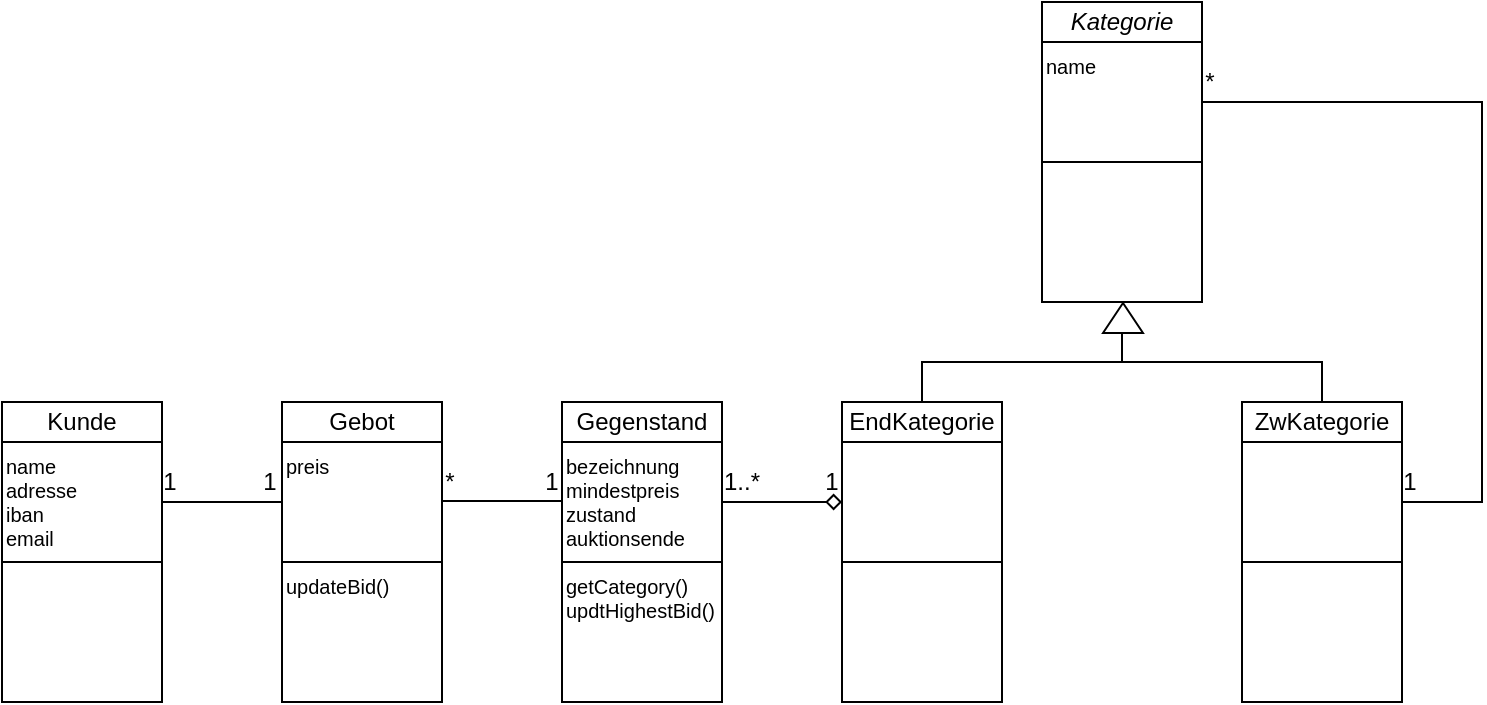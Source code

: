 <mxfile version="12.1.5" type="github" pages="1">
  <diagram id="f8FDwv2PGhkDMbGr4HIu" name="Page-1">
    <mxGraphModel dx="806" dy="515" grid="1" gridSize="10" guides="1" tooltips="1" connect="1" arrows="1" fold="1" page="1" pageScale="1" pageWidth="827" pageHeight="1169" math="0" shadow="0">
      <root>
        <mxCell id="0"/>
        <mxCell id="1" parent="0"/>
        <mxCell id="aZiavSXxZktiOjUCZPuj-4" value="Kategorie" style="rounded=0;whiteSpace=wrap;html=1;fontStyle=2" vertex="1" parent="1">
          <mxGeometry x="560" y="40" width="80" height="20" as="geometry"/>
        </mxCell>
        <mxCell id="aZiavSXxZktiOjUCZPuj-5" value="name" style="rounded=0;whiteSpace=wrap;html=1;fontSize=10;align=left;verticalAlign=top;" vertex="1" parent="1">
          <mxGeometry x="560" y="60" width="80" height="60" as="geometry"/>
        </mxCell>
        <mxCell id="aZiavSXxZktiOjUCZPuj-6" value="" style="rounded=0;whiteSpace=wrap;html=1;" vertex="1" parent="1">
          <mxGeometry x="560" y="120" width="80" height="70" as="geometry"/>
        </mxCell>
        <mxCell id="aZiavSXxZktiOjUCZPuj-9" value="EndKategorie" style="rounded=0;whiteSpace=wrap;html=1;fontStyle=0" vertex="1" parent="1">
          <mxGeometry x="460" y="240" width="80" height="20" as="geometry"/>
        </mxCell>
        <mxCell id="aZiavSXxZktiOjUCZPuj-10" value="" style="rounded=0;whiteSpace=wrap;html=1;fontSize=10;align=left;verticalAlign=top;" vertex="1" parent="1">
          <mxGeometry x="460" y="260" width="80" height="60" as="geometry"/>
        </mxCell>
        <mxCell id="aZiavSXxZktiOjUCZPuj-11" value="" style="rounded=0;whiteSpace=wrap;html=1;" vertex="1" parent="1">
          <mxGeometry x="460" y="320" width="80" height="70" as="geometry"/>
        </mxCell>
        <mxCell id="aZiavSXxZktiOjUCZPuj-12" value="ZwKategorie" style="rounded=0;whiteSpace=wrap;html=1;fontStyle=0" vertex="1" parent="1">
          <mxGeometry x="660" y="240" width="80" height="20" as="geometry"/>
        </mxCell>
        <mxCell id="aZiavSXxZktiOjUCZPuj-13" value="" style="rounded=0;whiteSpace=wrap;html=1;fontSize=10;align=left;verticalAlign=top;" vertex="1" parent="1">
          <mxGeometry x="660" y="260" width="80" height="60" as="geometry"/>
        </mxCell>
        <mxCell id="aZiavSXxZktiOjUCZPuj-14" value="" style="rounded=0;whiteSpace=wrap;html=1;" vertex="1" parent="1">
          <mxGeometry x="660" y="320" width="80" height="70" as="geometry"/>
        </mxCell>
        <mxCell id="aZiavSXxZktiOjUCZPuj-16" value="" style="endArrow=none;html=1;exitX=0.5;exitY=0;exitDx=0;exitDy=0;rounded=0;" edge="1" parent="1" source="aZiavSXxZktiOjUCZPuj-9">
          <mxGeometry width="50" height="50" relative="1" as="geometry">
            <mxPoint x="550" y="260" as="sourcePoint"/>
            <mxPoint x="600" y="200" as="targetPoint"/>
            <Array as="points">
              <mxPoint x="500" y="220"/>
              <mxPoint x="600" y="220"/>
            </Array>
          </mxGeometry>
        </mxCell>
        <mxCell id="aZiavSXxZktiOjUCZPuj-17" value="" style="endArrow=none;html=1;entryX=0.5;entryY=0;entryDx=0;entryDy=0;rounded=0;" edge="1" parent="1" target="aZiavSXxZktiOjUCZPuj-12">
          <mxGeometry width="50" height="50" relative="1" as="geometry">
            <mxPoint x="600" y="220" as="sourcePoint"/>
            <mxPoint x="650" y="170" as="targetPoint"/>
            <Array as="points">
              <mxPoint x="700" y="220"/>
            </Array>
          </mxGeometry>
        </mxCell>
        <mxCell id="aZiavSXxZktiOjUCZPuj-18" value="" style="triangle;whiteSpace=wrap;html=1;rotation=-90;" vertex="1" parent="1">
          <mxGeometry x="593" y="188" width="15" height="20" as="geometry"/>
        </mxCell>
        <mxCell id="aZiavSXxZktiOjUCZPuj-23" value="" style="endArrow=none;html=1;entryX=1;entryY=0.5;entryDx=0;entryDy=0;exitX=1;exitY=0.5;exitDx=0;exitDy=0;rounded=0;" edge="1" parent="1" source="aZiavSXxZktiOjUCZPuj-13" target="aZiavSXxZktiOjUCZPuj-5">
          <mxGeometry width="50" height="50" relative="1" as="geometry">
            <mxPoint x="460" y="460" as="sourcePoint"/>
            <mxPoint x="510" y="410" as="targetPoint"/>
            <Array as="points">
              <mxPoint x="780" y="290"/>
              <mxPoint x="780" y="90"/>
            </Array>
          </mxGeometry>
        </mxCell>
        <mxCell id="aZiavSXxZktiOjUCZPuj-24" value="Kunde" style="rounded=0;whiteSpace=wrap;html=1;fontStyle=0" vertex="1" parent="1">
          <mxGeometry x="40" y="240" width="80" height="20" as="geometry"/>
        </mxCell>
        <mxCell id="aZiavSXxZktiOjUCZPuj-25" value="&lt;div&gt;name&lt;/div&gt;&lt;div&gt;adresse&lt;/div&gt;&lt;div&gt;iban&lt;/div&gt;&lt;div&gt;email&lt;br&gt;&lt;/div&gt;" style="rounded=0;whiteSpace=wrap;html=1;fontSize=10;align=left;verticalAlign=top;" vertex="1" parent="1">
          <mxGeometry x="40" y="260" width="80" height="60" as="geometry"/>
        </mxCell>
        <mxCell id="aZiavSXxZktiOjUCZPuj-26" value="" style="rounded=0;whiteSpace=wrap;html=1;" vertex="1" parent="1">
          <mxGeometry x="40" y="320" width="80" height="70" as="geometry"/>
        </mxCell>
        <mxCell id="aZiavSXxZktiOjUCZPuj-27" value="Gebot" style="rounded=0;whiteSpace=wrap;html=1;fontStyle=0" vertex="1" parent="1">
          <mxGeometry x="180" y="240" width="80" height="20" as="geometry"/>
        </mxCell>
        <mxCell id="aZiavSXxZktiOjUCZPuj-28" value="preis" style="rounded=0;whiteSpace=wrap;html=1;fontSize=10;align=left;verticalAlign=top;" vertex="1" parent="1">
          <mxGeometry x="180" y="260" width="80" height="60" as="geometry"/>
        </mxCell>
        <mxCell id="aZiavSXxZktiOjUCZPuj-29" value="updateBid()" style="rounded=0;whiteSpace=wrap;html=1;align=left;verticalAlign=top;fontSize=10;" vertex="1" parent="1">
          <mxGeometry x="180" y="320" width="80" height="70" as="geometry"/>
        </mxCell>
        <mxCell id="aZiavSXxZktiOjUCZPuj-30" value="Gegenstand" style="rounded=0;whiteSpace=wrap;html=1;fontStyle=0" vertex="1" parent="1">
          <mxGeometry x="320" y="240" width="80" height="20" as="geometry"/>
        </mxCell>
        <mxCell id="aZiavSXxZktiOjUCZPuj-31" value="&lt;div&gt;bezeichnung&lt;/div&gt;&lt;div&gt;mindestpreis&lt;/div&gt;&lt;div&gt;zustand&lt;/div&gt;&lt;div&gt;auktionsende&lt;br&gt;&lt;/div&gt;" style="rounded=0;whiteSpace=wrap;html=1;fontSize=10;align=left;verticalAlign=top;" vertex="1" parent="1">
          <mxGeometry x="320" y="260" width="80" height="60" as="geometry"/>
        </mxCell>
        <mxCell id="aZiavSXxZktiOjUCZPuj-32" value="&lt;div&gt;getCategory()&lt;/div&gt;&lt;div&gt;updtHighestBid()&lt;br&gt;&lt;/div&gt;" style="rounded=0;whiteSpace=wrap;html=1;fontSize=10;verticalAlign=top;align=left;" vertex="1" parent="1">
          <mxGeometry x="320" y="320" width="80" height="70" as="geometry"/>
        </mxCell>
        <mxCell id="aZiavSXxZktiOjUCZPuj-33" value="" style="endArrow=none;html=1;exitX=0;exitY=0.5;exitDx=0;exitDy=0;startArrow=diamond;startFill=0;entryX=1;entryY=0.5;entryDx=0;entryDy=0;" edge="1" parent="1" source="aZiavSXxZktiOjUCZPuj-10" target="aZiavSXxZktiOjUCZPuj-31">
          <mxGeometry width="50" height="50" relative="1" as="geometry">
            <mxPoint x="410" y="340" as="sourcePoint"/>
            <mxPoint x="440" y="330" as="targetPoint"/>
          </mxGeometry>
        </mxCell>
        <mxCell id="aZiavSXxZktiOjUCZPuj-34" value="" style="endArrow=none;html=1;entryX=0;entryY=0.5;entryDx=0;entryDy=0;exitX=1;exitY=0.5;exitDx=0;exitDy=0;" edge="1" parent="1" source="aZiavSXxZktiOjUCZPuj-25" target="aZiavSXxZktiOjUCZPuj-28">
          <mxGeometry width="50" height="50" relative="1" as="geometry">
            <mxPoint x="40" y="460" as="sourcePoint"/>
            <mxPoint x="90" y="410" as="targetPoint"/>
          </mxGeometry>
        </mxCell>
        <mxCell id="aZiavSXxZktiOjUCZPuj-35" value="" style="endArrow=none;html=1;entryX=0;entryY=0.5;entryDx=0;entryDy=0;exitX=1;exitY=0.5;exitDx=0;exitDy=0;" edge="1" parent="1">
          <mxGeometry width="50" height="50" relative="1" as="geometry">
            <mxPoint x="260" y="289.5" as="sourcePoint"/>
            <mxPoint x="320" y="289.5" as="targetPoint"/>
          </mxGeometry>
        </mxCell>
        <mxCell id="aZiavSXxZktiOjUCZPuj-36" value="*" style="text;html=1;strokeColor=none;fillColor=none;align=center;verticalAlign=middle;whiteSpace=wrap;rounded=0;" vertex="1" parent="1">
          <mxGeometry x="624" y="70" width="40" height="20" as="geometry"/>
        </mxCell>
        <mxCell id="aZiavSXxZktiOjUCZPuj-37" value="1" style="text;html=1;strokeColor=none;fillColor=none;align=center;verticalAlign=middle;whiteSpace=wrap;rounded=0;" vertex="1" parent="1">
          <mxGeometry x="724" y="270" width="40" height="20" as="geometry"/>
        </mxCell>
        <mxCell id="aZiavSXxZktiOjUCZPuj-41" value="1" style="text;html=1;strokeColor=none;fillColor=none;align=center;verticalAlign=middle;whiteSpace=wrap;rounded=0;" vertex="1" parent="1">
          <mxGeometry x="435" y="270" width="40" height="20" as="geometry"/>
        </mxCell>
        <mxCell id="aZiavSXxZktiOjUCZPuj-42" value="1..*" style="text;html=1;strokeColor=none;fillColor=none;align=center;verticalAlign=middle;whiteSpace=wrap;rounded=0;" vertex="1" parent="1">
          <mxGeometry x="390" y="270" width="40" height="20" as="geometry"/>
        </mxCell>
        <mxCell id="aZiavSXxZktiOjUCZPuj-43" value="1" style="text;html=1;strokeColor=none;fillColor=none;align=center;verticalAlign=middle;whiteSpace=wrap;rounded=0;" vertex="1" parent="1">
          <mxGeometry x="295" y="270" width="40" height="20" as="geometry"/>
        </mxCell>
        <mxCell id="aZiavSXxZktiOjUCZPuj-44" value="*" style="text;html=1;strokeColor=none;fillColor=none;align=center;verticalAlign=middle;whiteSpace=wrap;rounded=0;" vertex="1" parent="1">
          <mxGeometry x="244" y="270" width="40" height="20" as="geometry"/>
        </mxCell>
        <mxCell id="aZiavSXxZktiOjUCZPuj-46" value="1" style="text;html=1;strokeColor=none;fillColor=none;align=center;verticalAlign=middle;whiteSpace=wrap;rounded=0;" vertex="1" parent="1">
          <mxGeometry x="154" y="270" width="40" height="20" as="geometry"/>
        </mxCell>
        <mxCell id="aZiavSXxZktiOjUCZPuj-47" value="1" style="text;html=1;strokeColor=none;fillColor=none;align=center;verticalAlign=middle;whiteSpace=wrap;rounded=0;" vertex="1" parent="1">
          <mxGeometry x="104" y="270" width="40" height="20" as="geometry"/>
        </mxCell>
      </root>
    </mxGraphModel>
  </diagram>
</mxfile>
